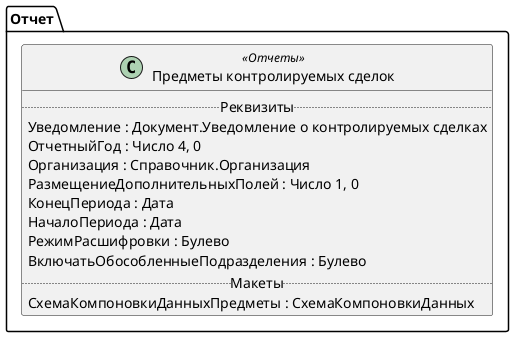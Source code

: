 ﻿@startuml ПредметыКонтролируемыхСделок
'!include templates.wsd
'..\include templates.wsd
class Отчет.ПредметыКонтролируемыхСделок as "Предметы контролируемых сделок" <<Отчеты>>
{
..Реквизиты..
Уведомление : Документ.Уведомление о контролируемых сделках
ОтчетныйГод : Число 4, 0
Организация : Справочник.Организация
РазмещениеДополнительныхПолей : Число 1, 0
КонецПериода : Дата
НачалоПериода : Дата
РежимРасшифровки : Булево
ВключатьОбособленныеПодразделения : Булево
..Макеты..
СхемаКомпоновкиДанныхПредметы : СхемаКомпоновкиДанных
}
@enduml

